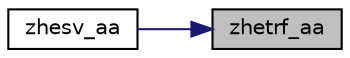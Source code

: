 digraph "zhetrf_aa"
{
 // LATEX_PDF_SIZE
  edge [fontname="Helvetica",fontsize="10",labelfontname="Helvetica",labelfontsize="10"];
  node [fontname="Helvetica",fontsize="10",shape=record];
  rankdir="RL";
  Node1 [label="zhetrf_aa",height=0.2,width=0.4,color="black", fillcolor="grey75", style="filled", fontcolor="black",tooltip="ZHETRF_AA"];
  Node1 -> Node2 [dir="back",color="midnightblue",fontsize="10",style="solid",fontname="Helvetica"];
  Node2 [label="zhesv_aa",height=0.2,width=0.4,color="black", fillcolor="white", style="filled",URL="$zhesv__aa_8f.html#a4291a01be2cd481e26db1ac30e87c0af",tooltip="ZHESV_AA computes the solution to system of linear equations A * X = B for HE matrices"];
}
